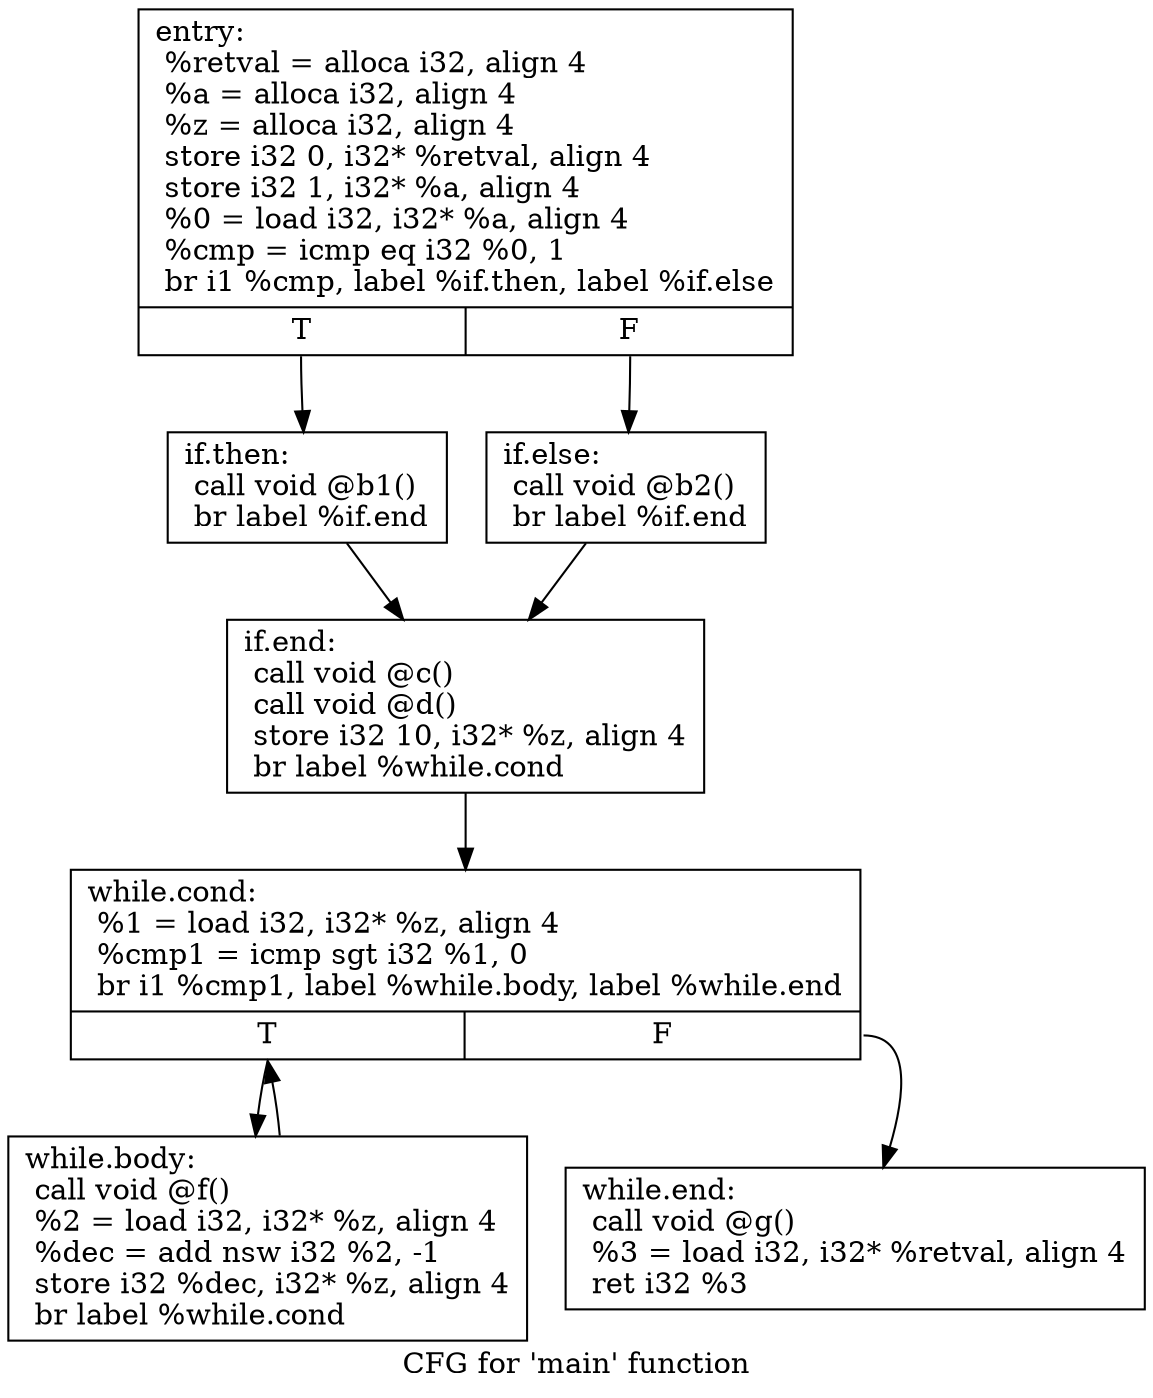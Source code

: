 digraph "CFG for 'main' function" {
	label="CFG for 'main' function";

	Node0x116a140 [shape=record,label="{entry:\l  %retval = alloca i32, align 4\l  %a = alloca i32, align 4\l  %z = alloca i32, align 4\l  store i32 0, i32* %retval, align 4\l  store i32 1, i32* %a, align 4\l  %0 = load i32, i32* %a, align 4\l  %cmp = icmp eq i32 %0, 1\l  br i1 %cmp, label %if.then, label %if.else\l|{<s0>T|<s1>F}}"];
	Node0x116a140:s0 -> Node0x116a5d0;
	Node0x116a140:s1 -> Node0x116a6a0;
	Node0x116a5d0 [shape=record,label="{if.then:                                          \l  call void @b1()\l  br label %if.end\l}"];
	Node0x116a5d0 -> Node0x116a8c0;
	Node0x116a6a0 [shape=record,label="{if.else:                                          \l  call void @b2()\l  br label %if.end\l}"];
	Node0x116a6a0 -> Node0x116a8c0;
	Node0x116a8c0 [shape=record,label="{if.end:                                           \l  call void @c()\l  call void @d()\l  store i32 10, i32* %z, align 4\l  br label %while.cond\l}"];
	Node0x116a8c0 -> Node0x116ac50;
	Node0x116ac50 [shape=record,label="{while.cond:                                       \l  %1 = load i32, i32* %z, align 4\l  %cmp1 = icmp sgt i32 %1, 0\l  br i1 %cmp1, label %while.body, label %while.end\l|{<s0>T|<s1>F}}"];
	Node0x116ac50:s0 -> Node0x116adc0;
	Node0x116ac50:s1 -> Node0x116aea0;
	Node0x116adc0 [shape=record,label="{while.body:                                       \l  call void @f()\l  %2 = load i32, i32* %z, align 4\l  %dec = add nsw i32 %2, -1\l  store i32 %dec, i32* %z, align 4\l  br label %while.cond\l}"];
	Node0x116adc0 -> Node0x116ac50;
	Node0x116aea0 [shape=record,label="{while.end:                                        \l  call void @g()\l  %3 = load i32, i32* %retval, align 4\l  ret i32 %3\l}"];
}
